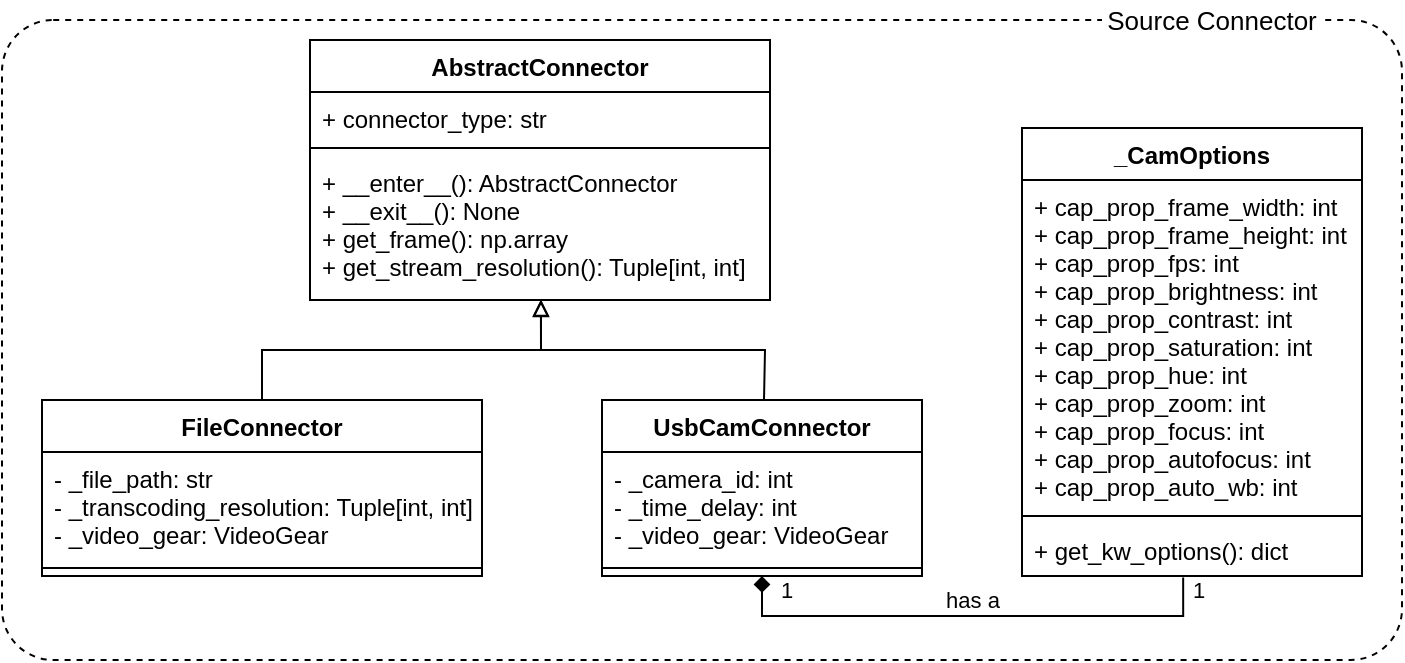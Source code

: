 <mxfile version="14.6.13" type="device"><diagram id="C5RBs43oDa-KdzZeNtuy" name="Page-1"><mxGraphModel dx="1150" dy="693" grid="1" gridSize="10" guides="1" tooltips="1" connect="1" arrows="1" fold="1" page="1" pageScale="1" pageWidth="827" pageHeight="1169" math="0" shadow="0"><root><mxCell id="WIyWlLk6GJQsqaUBKTNV-0"/><mxCell id="WIyWlLk6GJQsqaUBKTNV-1" parent="WIyWlLk6GJQsqaUBKTNV-0"/><mxCell id="FanLvi78SN6Rg-PldTnn-8" value="" style="rounded=1;whiteSpace=wrap;html=1;fillColor=none;dashed=1;perimeterSpacing=0;arcSize=8;" parent="WIyWlLk6GJQsqaUBKTNV-1" vertex="1"><mxGeometry x="10" y="20" width="700" height="320" as="geometry"/></mxCell><mxCell id="FanLvi78SN6Rg-PldTnn-10" value="&lt;font style=&quot;font-size: 13px&quot;&gt;Source Connector&lt;/font&gt;" style="text;html=1;strokeColor=none;align=center;verticalAlign=middle;whiteSpace=wrap;rounded=0;dashed=1;fillColor=#ffffff;" parent="WIyWlLk6GJQsqaUBKTNV-1" vertex="1"><mxGeometry x="560" y="10" width="110" height="20" as="geometry"/></mxCell><mxCell id="FanLvi78SN6Rg-PldTnn-28" style="edgeStyle=orthogonalEdgeStyle;rounded=0;orthogonalLoop=1;jettySize=auto;html=1;exitX=0.5;exitY=0;exitDx=0;exitDy=0;endArrow=block;endFill=0;entryX=0.502;entryY=0.996;entryDx=0;entryDy=0;entryPerimeter=0;" parent="WIyWlLk6GJQsqaUBKTNV-1" source="FanLvi78SN6Rg-PldTnn-39" target="5tdbjt5bGekpJaeQZDaC-3" edge="1"><mxGeometry relative="1" as="geometry"><mxPoint x="175" y="210" as="sourcePoint"/><mxPoint x="280" y="134" as="targetPoint"/><Array as="points"/></mxGeometry></mxCell><mxCell id="FanLvi78SN6Rg-PldTnn-29" style="edgeStyle=orthogonalEdgeStyle;rounded=0;orthogonalLoop=1;jettySize=auto;html=1;endArrow=block;endFill=0;exitX=0.5;exitY=0;exitDx=0;exitDy=0;entryX=0.502;entryY=1;entryDx=0;entryDy=0;entryPerimeter=0;" parent="WIyWlLk6GJQsqaUBKTNV-1" target="5tdbjt5bGekpJaeQZDaC-3" edge="1"><mxGeometry relative="1" as="geometry"><mxPoint x="391" y="210" as="sourcePoint"/><mxPoint x="281" y="140" as="targetPoint"/><Array as="points"/></mxGeometry></mxCell><mxCell id="FanLvi78SN6Rg-PldTnn-30" value="_CamOptions" style="swimlane;fontStyle=1;align=center;verticalAlign=top;childLayout=stackLayout;horizontal=1;startSize=26;horizontalStack=0;resizeParent=1;resizeParentMax=0;resizeLast=0;collapsible=1;marginBottom=0;fillColor=#ffffff;" parent="WIyWlLk6GJQsqaUBKTNV-1" vertex="1"><mxGeometry x="520" y="74" width="170" height="224" as="geometry"><mxRectangle x="330" y="270" width="110" height="26" as="alternateBounds"/></mxGeometry></mxCell><mxCell id="FanLvi78SN6Rg-PldTnn-31" value="+ cap_prop_frame_width: int&#10;+ cap_prop_frame_height: int&#10;+ cap_prop_fps: int&#10;+ cap_prop_brightness: int&#10;+ cap_prop_contrast: int&#10;+ cap_prop_saturation: int&#10;+ cap_prop_hue: int&#10;+ cap_prop_zoom: int&#10;+ cap_prop_focus: int&#10;+ cap_prop_autofocus: int&#10;+ cap_prop_auto_wb: int" style="text;strokeColor=none;fillColor=none;align=left;verticalAlign=top;spacingLeft=4;spacingRight=4;overflow=hidden;rotatable=0;points=[[0,0.5],[1,0.5]];portConstraint=eastwest;" parent="FanLvi78SN6Rg-PldTnn-30" vertex="1"><mxGeometry y="26" width="170" height="164" as="geometry"/></mxCell><mxCell id="FanLvi78SN6Rg-PldTnn-32" value="" style="line;strokeWidth=1;fillColor=none;align=left;verticalAlign=middle;spacingTop=-1;spacingLeft=3;spacingRight=3;rotatable=0;labelPosition=right;points=[];portConstraint=eastwest;" parent="FanLvi78SN6Rg-PldTnn-30" vertex="1"><mxGeometry y="190" width="170" height="8" as="geometry"/></mxCell><mxCell id="FanLvi78SN6Rg-PldTnn-33" value="+ get_kw_options(): dict" style="text;strokeColor=none;fillColor=none;align=left;verticalAlign=top;spacingLeft=4;spacingRight=4;overflow=hidden;rotatable=0;points=[[0,0.5],[1,0.5]];portConstraint=eastwest;" parent="FanLvi78SN6Rg-PldTnn-30" vertex="1"><mxGeometry y="198" width="170" height="26" as="geometry"/></mxCell><mxCell id="FanLvi78SN6Rg-PldTnn-39" value="FileConnector" style="swimlane;fontStyle=1;align=center;verticalAlign=top;childLayout=stackLayout;horizontal=1;startSize=26;horizontalStack=0;resizeParent=1;resizeParentMax=0;resizeLast=0;collapsible=1;marginBottom=0;rounded=0;fillColor=#ffffff;" parent="WIyWlLk6GJQsqaUBKTNV-1" vertex="1"><mxGeometry x="30" y="210" width="220" height="88" as="geometry"/></mxCell><mxCell id="FanLvi78SN6Rg-PldTnn-40" value="- _file_path: str&#10;- _transcoding_resolution: Tuple[int, int]&#10;- _video_gear: VideoGear" style="text;strokeColor=none;fillColor=none;align=left;verticalAlign=top;spacingLeft=4;spacingRight=4;overflow=hidden;rotatable=0;points=[[0,0.5],[1,0.5]];portConstraint=eastwest;" parent="FanLvi78SN6Rg-PldTnn-39" vertex="1"><mxGeometry y="26" width="220" height="54" as="geometry"/></mxCell><mxCell id="FanLvi78SN6Rg-PldTnn-41" value="" style="line;strokeWidth=1;fillColor=none;align=left;verticalAlign=middle;spacingTop=-1;spacingLeft=3;spacingRight=3;rotatable=0;labelPosition=right;points=[];portConstraint=eastwest;" parent="FanLvi78SN6Rg-PldTnn-39" vertex="1"><mxGeometry y="80" width="220" height="8" as="geometry"/></mxCell><mxCell id="FanLvi78SN6Rg-PldTnn-50" style="edgeStyle=orthogonalEdgeStyle;rounded=0;orthogonalLoop=1;jettySize=auto;html=1;exitX=0.5;exitY=1;exitDx=0;exitDy=0;entryX=0.474;entryY=1.027;entryDx=0;entryDy=0;entryPerimeter=0;endArrow=none;endFill=0;startArrow=diamond;startFill=1;labelPosition=center;verticalLabelPosition=middle;align=center;verticalAlign=middle;" parent="WIyWlLk6GJQsqaUBKTNV-1" source="FanLvi78SN6Rg-PldTnn-43" target="FanLvi78SN6Rg-PldTnn-33" edge="1"><mxGeometry relative="1" as="geometry"/></mxCell><mxCell id="FanLvi78SN6Rg-PldTnn-51" value="has a" style="edgeLabel;html=1;align=center;verticalAlign=middle;resizable=0;points=[];" parent="FanLvi78SN6Rg-PldTnn-50" vertex="1" connectable="0"><mxGeometry x="0.082" y="-1" relative="1" as="geometry"><mxPoint x="-10" y="-9" as="offset"/></mxGeometry></mxCell><mxCell id="FanLvi78SN6Rg-PldTnn-52" value="1" style="edgeLabel;html=1;align=center;verticalAlign=middle;resizable=0;points=[];" parent="FanLvi78SN6Rg-PldTnn-50" vertex="1" connectable="0"><mxGeometry x="-0.964" y="1" relative="1" as="geometry"><mxPoint x="11" y="2" as="offset"/></mxGeometry></mxCell><mxCell id="FanLvi78SN6Rg-PldTnn-53" value="1" style="edgeLabel;html=1;align=center;verticalAlign=middle;resizable=0;points=[];" parent="FanLvi78SN6Rg-PldTnn-50" vertex="1" connectable="0"><mxGeometry x="0.948" relative="1" as="geometry"><mxPoint x="7" as="offset"/></mxGeometry></mxCell><mxCell id="FanLvi78SN6Rg-PldTnn-43" value="UsbCamConnector" style="swimlane;fontStyle=1;align=center;verticalAlign=top;childLayout=stackLayout;horizontal=1;startSize=26;horizontalStack=0;resizeParent=1;resizeParentMax=0;resizeLast=0;collapsible=1;marginBottom=0;rounded=0;fillColor=#ffffff;" parent="WIyWlLk6GJQsqaUBKTNV-1" vertex="1"><mxGeometry x="310" y="210" width="160" height="88" as="geometry"/></mxCell><mxCell id="FanLvi78SN6Rg-PldTnn-44" value="- _camera_id: int&#10;- _time_delay: int&#10;- _video_gear: VideoGear" style="text;strokeColor=none;fillColor=none;align=left;verticalAlign=top;spacingLeft=4;spacingRight=4;overflow=hidden;rotatable=0;points=[[0,0.5],[1,0.5]];portConstraint=eastwest;" parent="FanLvi78SN6Rg-PldTnn-43" vertex="1"><mxGeometry y="26" width="160" height="54" as="geometry"/></mxCell><mxCell id="FanLvi78SN6Rg-PldTnn-45" value="" style="line;strokeWidth=1;fillColor=none;align=left;verticalAlign=middle;spacingTop=-1;spacingLeft=3;spacingRight=3;rotatable=0;labelPosition=right;points=[];portConstraint=eastwest;" parent="FanLvi78SN6Rg-PldTnn-43" vertex="1"><mxGeometry y="80" width="160" height="8" as="geometry"/></mxCell><mxCell id="5tdbjt5bGekpJaeQZDaC-0" value="AbstractConnector" style="swimlane;fontStyle=1;align=center;verticalAlign=top;childLayout=stackLayout;horizontal=1;startSize=26;horizontalStack=0;resizeParent=1;resizeParentMax=0;resizeLast=0;collapsible=1;marginBottom=0;fillColor=#ffffff;" parent="WIyWlLk6GJQsqaUBKTNV-1" vertex="1"><mxGeometry x="164" y="30" width="230" height="130" as="geometry"><mxRectangle x="330" y="270" width="110" height="26" as="alternateBounds"/></mxGeometry></mxCell><mxCell id="5tdbjt5bGekpJaeQZDaC-1" value="+ connector_type: str" style="text;strokeColor=none;fillColor=none;align=left;verticalAlign=top;spacingLeft=4;spacingRight=4;overflow=hidden;rotatable=0;points=[[0,0.5],[1,0.5]];portConstraint=eastwest;" parent="5tdbjt5bGekpJaeQZDaC-0" vertex="1"><mxGeometry y="26" width="230" height="24" as="geometry"/></mxCell><mxCell id="5tdbjt5bGekpJaeQZDaC-2" value="" style="line;strokeWidth=1;fillColor=none;align=left;verticalAlign=middle;spacingTop=-1;spacingLeft=3;spacingRight=3;rotatable=0;labelPosition=right;points=[];portConstraint=eastwest;" parent="5tdbjt5bGekpJaeQZDaC-0" vertex="1"><mxGeometry y="50" width="230" height="8" as="geometry"/></mxCell><mxCell id="5tdbjt5bGekpJaeQZDaC-3" value="+ __enter__(): AbstractConnector&#10;+ __exit__(): None&#10;+ get_frame(): np.array&#10;+ get_stream_resolution(): Tuple[int, int]" style="text;strokeColor=none;fillColor=none;align=left;verticalAlign=top;spacingLeft=4;spacingRight=4;overflow=hidden;rotatable=0;points=[[0,0.5],[1,0.5]];portConstraint=eastwest;" parent="5tdbjt5bGekpJaeQZDaC-0" vertex="1"><mxGeometry y="58" width="230" height="72" as="geometry"/></mxCell></root></mxGraphModel></diagram></mxfile>